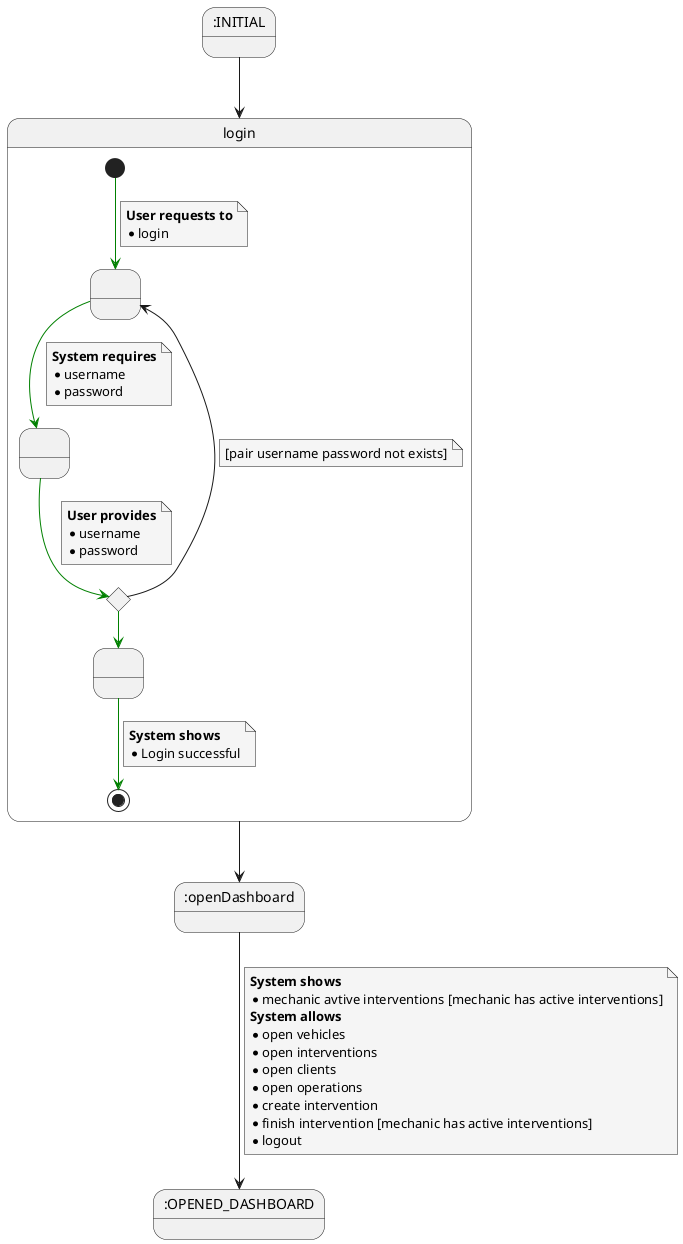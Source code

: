 @startuml
    skinparam {
        NoteBackgroundColor #whiteSmoke
    }

state initstate as ":INITIAL"
state login
state openDashboard as ":openDashboard"
state endstate as ":OPENED_DASHBOARD"

initstate --> login

state login {

state 1 as " "
state condicional <<choice>>
state 2 as " "
state 3 as " "

[*] -[#Green]-> 1
note on link
<b>User requests to</b>
* login
end note

1 -[#Green]-> 2
note on link
<b>System requires</b>
* username
* password
end note

2 -[#Green]-> condicional
note on link
<b>User provides</b>
* username
* password
end note

condicional --> 1
note on link
[pair username password not exists]
end note

condicional -[#Green]-> 3

3 -[#Green]-> [*]
note on link
<b>System shows</b>
* Login successful
end note
}

login --> openDashboard

openDashboard --> endstate
note on link
<b>System shows</b>
* mechanic avtive interventions [mechanic has active interventions]
<b>System allows</b>
* open vehicles
* open interventions
* open clients
* open operations
* create intervention
* finish intervention [mechanic has active interventions]
* logout
end note

@enduml